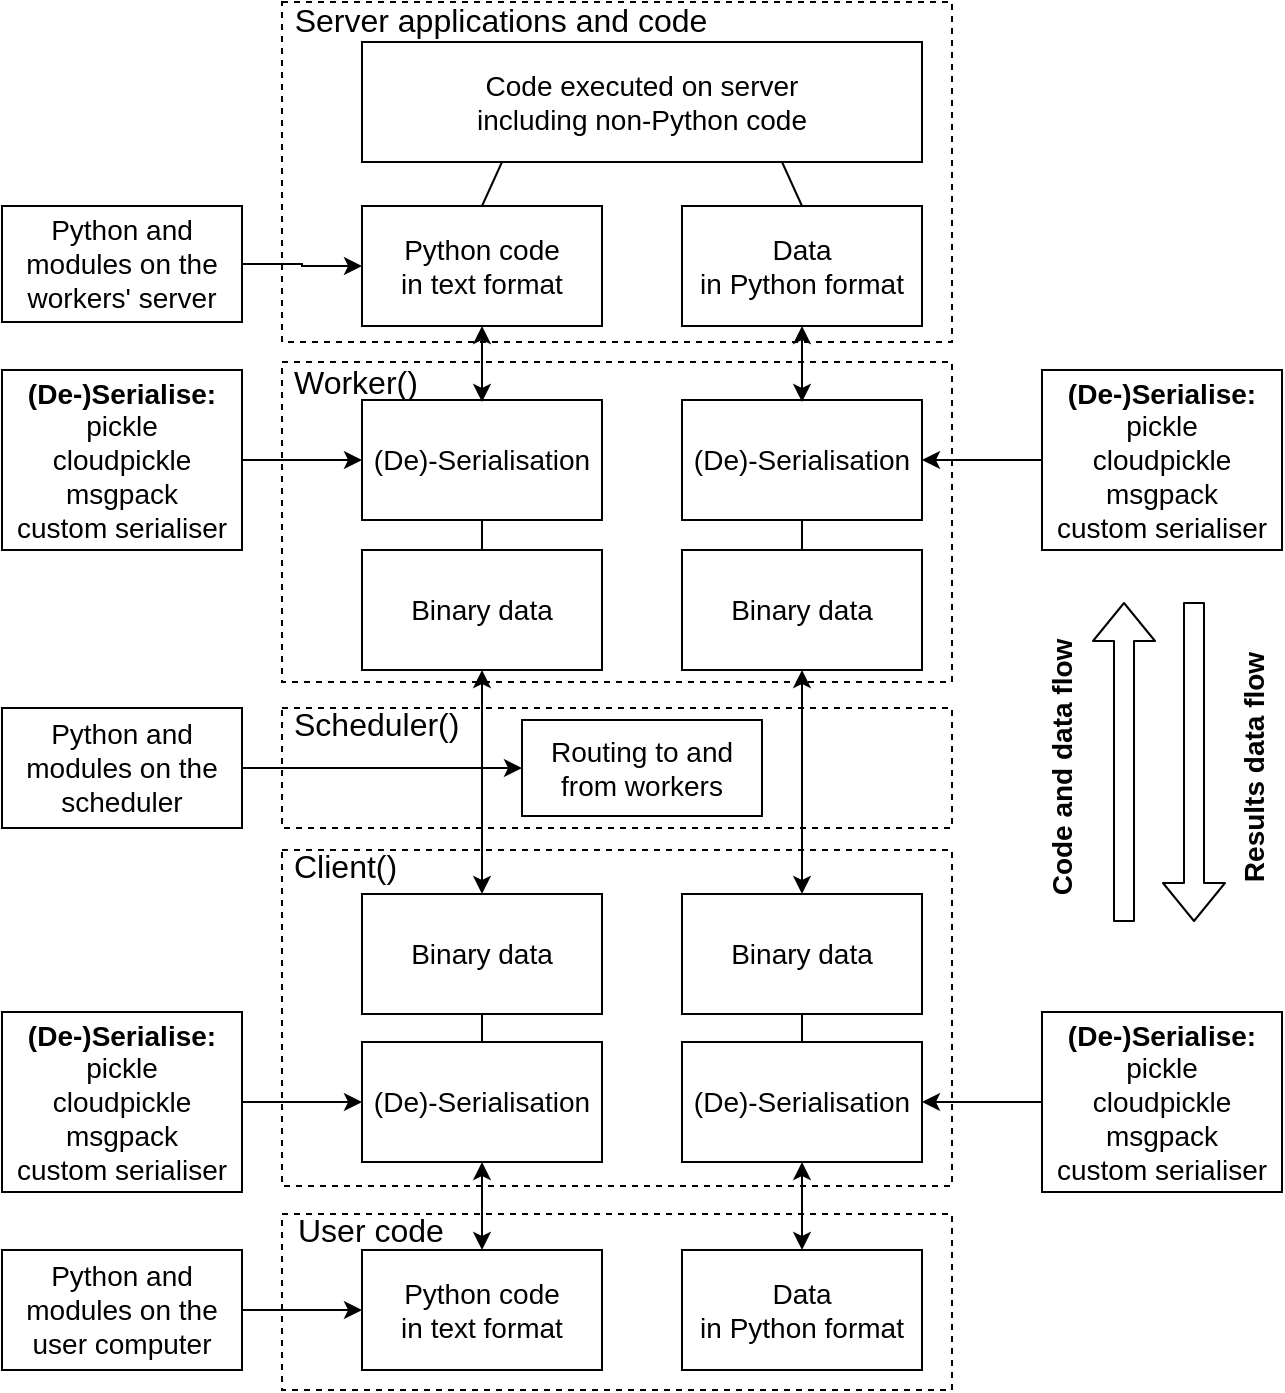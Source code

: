 <mxfile version="12.9.9" type="device" pages="2"><diagram id="jZCAvrAgf70trQNlXH8U" name="Page-1"><mxGraphModel dx="1086" dy="817" grid="1" gridSize="10" guides="1" tooltips="1" connect="1" arrows="1" fold="1" page="1" pageScale="1" pageWidth="1169" pageHeight="827" math="0" shadow="0"><root><mxCell id="0"/><mxCell id="1" parent="0"/><mxCell id="MZXpCZmrm0is-ONRcrEt-29" value="" style="rounded=0;whiteSpace=wrap;html=1;fontSize=14;dashed=1;fillColor=none;align=left;" parent="1" vertex="1"><mxGeometry x="220" y="100" width="335" height="170" as="geometry"/></mxCell><mxCell id="MZXpCZmrm0is-ONRcrEt-23" value="" style="rounded=0;whiteSpace=wrap;html=1;fontSize=14;dashed=1;fillColor=none;align=left;" parent="1" vertex="1"><mxGeometry x="220" y="706" width="335" height="88" as="geometry"/></mxCell><mxCell id="MZXpCZmrm0is-ONRcrEt-11" value="" style="rounded=0;whiteSpace=wrap;html=1;fontSize=14;dashed=1;fillColor=none;align=left;" parent="1" vertex="1"><mxGeometry x="220" y="524" width="335" height="168" as="geometry"/></mxCell><mxCell id="MZXpCZmrm0is-ONRcrEt-1" value="Python code&lt;br&gt;in text format" style="rounded=0;whiteSpace=wrap;html=1;fontSize=14;" parent="1" vertex="1"><mxGeometry x="260" y="724" width="120" height="60" as="geometry"/></mxCell><mxCell id="MZXpCZmrm0is-ONRcrEt-31" style="edgeStyle=orthogonalEdgeStyle;rounded=0;orthogonalLoop=1;jettySize=auto;html=1;entryX=0.5;entryY=1;entryDx=0;entryDy=0;fontSize=16;startArrow=classic;startFill=1;" parent="1" source="MZXpCZmrm0is-ONRcrEt-2" target="MZXpCZmrm0is-ONRcrEt-4" edge="1"><mxGeometry relative="1" as="geometry"/></mxCell><mxCell id="MZXpCZmrm0is-ONRcrEt-2" value="Data &lt;br&gt;in Python format" style="rounded=0;whiteSpace=wrap;html=1;fontSize=14;" parent="1" vertex="1"><mxGeometry x="420" y="724" width="120" height="60" as="geometry"/></mxCell><mxCell id="MZXpCZmrm0is-ONRcrEt-32" style="edgeStyle=orthogonalEdgeStyle;rounded=0;orthogonalLoop=1;jettySize=auto;html=1;startArrow=classic;startFill=1;fontSize=16;" parent="1" source="MZXpCZmrm0is-ONRcrEt-3" target="MZXpCZmrm0is-ONRcrEt-1" edge="1"><mxGeometry relative="1" as="geometry"/></mxCell><mxCell id="MZXpCZmrm0is-ONRcrEt-3" value="(De)-Serialisation" style="rounded=0;whiteSpace=wrap;html=1;fontSize=14;" parent="1" vertex="1"><mxGeometry x="260" y="620" width="120" height="60" as="geometry"/></mxCell><mxCell id="MZXpCZmrm0is-ONRcrEt-4" value="(De)-Serialisation" style="rounded=0;whiteSpace=wrap;html=1;fontSize=14;" parent="1" vertex="1"><mxGeometry x="420" y="620" width="120" height="60" as="geometry"/></mxCell><mxCell id="MZXpCZmrm0is-ONRcrEt-6" value="&lt;b&gt;(De-)&lt;/b&gt;&lt;b&gt;Serialise:&lt;/b&gt;&lt;br&gt;pickle&lt;br&gt;cloudpickle&lt;br&gt;msgpack&lt;br&gt;custom serialiser" style="rounded=0;whiteSpace=wrap;html=1;fontSize=14;" parent="1" vertex="1"><mxGeometry x="600" y="605" width="120" height="90" as="geometry"/></mxCell><mxCell id="MZXpCZmrm0is-ONRcrEt-8" value="&lt;b&gt;(De-)&lt;/b&gt;&lt;b&gt;Serialise:&lt;/b&gt;&lt;br&gt;pickle&lt;br&gt;cloudpickle&lt;br&gt;msgpack&lt;br&gt;custom serialiser" style="rounded=0;whiteSpace=wrap;html=1;fontSize=14;" parent="1" vertex="1"><mxGeometry x="80" y="605" width="120" height="90" as="geometry"/></mxCell><mxCell id="MZXpCZmrm0is-ONRcrEt-9" value="Binary data" style="rounded=0;whiteSpace=wrap;html=1;fontSize=14;" parent="1" vertex="1"><mxGeometry x="260" y="546" width="120" height="60" as="geometry"/></mxCell><mxCell id="MZXpCZmrm0is-ONRcrEt-10" value="Binary data" style="rounded=0;whiteSpace=wrap;html=1;fontSize=14;" parent="1" vertex="1"><mxGeometry x="420" y="546" width="120" height="60" as="geometry"/></mxCell><mxCell id="MZXpCZmrm0is-ONRcrEt-12" value="" style="rounded=0;whiteSpace=wrap;html=1;fontSize=14;dashed=1;fillColor=none;" parent="1" vertex="1"><mxGeometry x="220" y="453" width="335" height="60" as="geometry"/></mxCell><mxCell id="MZXpCZmrm0is-ONRcrEt-13" value="" style="rounded=0;whiteSpace=wrap;html=1;fontSize=14;dashed=1;fillColor=none;" parent="1" vertex="1"><mxGeometry x="220" y="280" width="335" height="160" as="geometry"/></mxCell><mxCell id="MZXpCZmrm0is-ONRcrEt-14" value="(De)-Serialisation" style="rounded=0;whiteSpace=wrap;html=1;fontSize=14;" parent="1" vertex="1"><mxGeometry x="260" y="299" width="120" height="60" as="geometry"/></mxCell><mxCell id="MZXpCZmrm0is-ONRcrEt-15" value="(De)-Serialisation" style="rounded=0;whiteSpace=wrap;html=1;fontSize=14;" parent="1" vertex="1"><mxGeometry x="420" y="299" width="120" height="60" as="geometry"/></mxCell><mxCell id="MZXpCZmrm0is-ONRcrEt-16" value="&lt;b&gt;(De-)&lt;/b&gt;&lt;b&gt;Serialise:&lt;/b&gt;&lt;br&gt;pickle&lt;br&gt;cloudpickle&lt;br&gt;msgpack&lt;br&gt;custom serialiser" style="rounded=0;whiteSpace=wrap;html=1;fontSize=14;" parent="1" vertex="1"><mxGeometry x="600" y="284" width="120" height="90" as="geometry"/></mxCell><mxCell id="MZXpCZmrm0is-ONRcrEt-17" value="&lt;b&gt;(De-)Serialise:&lt;/b&gt;&lt;br&gt;pickle&lt;br&gt;cloudpickle&lt;br&gt;msgpack&lt;br&gt;custom serialiser" style="rounded=0;whiteSpace=wrap;html=1;fontSize=14;" parent="1" vertex="1"><mxGeometry x="80" y="284" width="120" height="90" as="geometry"/></mxCell><mxCell id="MZXpCZmrm0is-ONRcrEt-18" value="Binary data" style="rounded=0;whiteSpace=wrap;html=1;fontSize=14;" parent="1" vertex="1"><mxGeometry x="260" y="374" width="120" height="60" as="geometry"/></mxCell><mxCell id="MZXpCZmrm0is-ONRcrEt-19" value="Binary data" style="rounded=0;whiteSpace=wrap;html=1;fontSize=14;" parent="1" vertex="1"><mxGeometry x="420" y="374" width="120" height="60" as="geometry"/></mxCell><mxCell id="MZXpCZmrm0is-ONRcrEt-20" value="&lt;span style=&quot;white-space: normal ; font-size: 16px&quot;&gt;Worker()&lt;/span&gt;" style="text;html=1;align=left;verticalAlign=middle;resizable=0;points=[];autosize=1;fontSize=16;" parent="1" vertex="1"><mxGeometry x="224" y="280" width="80" height="20" as="geometry"/></mxCell><mxCell id="MZXpCZmrm0is-ONRcrEt-21" value="&lt;span style=&quot;white-space: normal; font-size: 16px;&quot;&gt;Scheduler()&lt;/span&gt;" style="text;html=1;align=left;verticalAlign=middle;resizable=0;points=[];autosize=1;fontSize=16;" parent="1" vertex="1"><mxGeometry x="224" y="451" width="100" height="20" as="geometry"/></mxCell><mxCell id="MZXpCZmrm0is-ONRcrEt-22" value="&lt;span style=&quot;white-space: normal; font-size: 16px;&quot;&gt;Client()&lt;/span&gt;" style="text;html=1;align=left;verticalAlign=middle;resizable=0;points=[];autosize=1;fontSize=16;" parent="1" vertex="1"><mxGeometry x="224" y="522" width="70" height="20" as="geometry"/></mxCell><mxCell id="MZXpCZmrm0is-ONRcrEt-26" value="User code" style="text;html=1;align=left;verticalAlign=middle;resizable=0;points=[];autosize=1;fontSize=16;" parent="1" vertex="1"><mxGeometry x="226" y="704" width="90" height="20" as="geometry"/></mxCell><mxCell id="MZXpCZmrm0is-ONRcrEt-27" value="Python code&lt;br&gt;in text format" style="rounded=0;whiteSpace=wrap;html=1;fontSize=14;" parent="1" vertex="1"><mxGeometry x="260" y="202" width="120" height="60" as="geometry"/></mxCell><mxCell id="MZXpCZmrm0is-ONRcrEt-28" value="Data &lt;br&gt;in Python format" style="rounded=0;whiteSpace=wrap;html=1;fontSize=14;" parent="1" vertex="1"><mxGeometry x="420" y="202" width="120" height="60" as="geometry"/></mxCell><mxCell id="MZXpCZmrm0is-ONRcrEt-30" value="Server applications and code" style="text;html=1;align=center;verticalAlign=middle;resizable=0;points=[];autosize=1;fontSize=16;" parent="1" vertex="1"><mxGeometry x="219" y="99" width="220" height="20" as="geometry"/></mxCell><mxCell id="MZXpCZmrm0is-ONRcrEt-36" value="" style="endArrow=none;html=1;fontSize=16;entryX=0.5;entryY=1;entryDx=0;entryDy=0;exitX=0.5;exitY=0;exitDx=0;exitDy=0;" parent="1" source="MZXpCZmrm0is-ONRcrEt-3" target="MZXpCZmrm0is-ONRcrEt-9" edge="1"><mxGeometry width="50" height="50" relative="1" as="geometry"><mxPoint x="390" y="600" as="sourcePoint"/><mxPoint x="440" y="550" as="targetPoint"/></mxGeometry></mxCell><mxCell id="MZXpCZmrm0is-ONRcrEt-37" value="" style="endArrow=none;html=1;fontSize=16;entryX=0.5;entryY=1;entryDx=0;entryDy=0;exitX=0.5;exitY=0;exitDx=0;exitDy=0;" parent="1" source="MZXpCZmrm0is-ONRcrEt-4" target="MZXpCZmrm0is-ONRcrEt-10" edge="1"><mxGeometry width="50" height="50" relative="1" as="geometry"><mxPoint x="570" y="542" as="sourcePoint"/><mxPoint x="570" y="528" as="targetPoint"/></mxGeometry></mxCell><mxCell id="MZXpCZmrm0is-ONRcrEt-40" value="" style="endArrow=none;html=1;fontSize=16;entryX=0.5;entryY=1;entryDx=0;entryDy=0;exitX=0.5;exitY=0;exitDx=0;exitDy=0;" parent="1" source="MZXpCZmrm0is-ONRcrEt-19" target="MZXpCZmrm0is-ONRcrEt-15" edge="1"><mxGeometry width="50" height="50" relative="1" as="geometry"><mxPoint x="570" y="500" as="sourcePoint"/><mxPoint x="620" y="450" as="targetPoint"/></mxGeometry></mxCell><mxCell id="MZXpCZmrm0is-ONRcrEt-41" value="" style="endArrow=none;html=1;fontSize=16;entryX=0.5;entryY=1;entryDx=0;entryDy=0;" parent="1" source="MZXpCZmrm0is-ONRcrEt-18" target="MZXpCZmrm0is-ONRcrEt-14" edge="1"><mxGeometry width="50" height="50" relative="1" as="geometry"><mxPoint x="570" y="510" as="sourcePoint"/><mxPoint x="620" y="460" as="targetPoint"/></mxGeometry></mxCell><mxCell id="MZXpCZmrm0is-ONRcrEt-42" style="edgeStyle=orthogonalEdgeStyle;rounded=0;orthogonalLoop=1;jettySize=auto;html=1;entryX=0.5;entryY=1;entryDx=0;entryDy=0;fontSize=16;startArrow=classic;startFill=1;" parent="1" target="MZXpCZmrm0is-ONRcrEt-28" edge="1"><mxGeometry relative="1" as="geometry"><mxPoint x="480" y="300" as="sourcePoint"/><mxPoint x="560" y="374" as="targetPoint"/></mxGeometry></mxCell><mxCell id="MZXpCZmrm0is-ONRcrEt-43" style="edgeStyle=orthogonalEdgeStyle;rounded=0;orthogonalLoop=1;jettySize=auto;html=1;entryX=0.5;entryY=1;entryDx=0;entryDy=0;fontSize=16;startArrow=classic;startFill=1;" parent="1" target="MZXpCZmrm0is-ONRcrEt-27" edge="1"><mxGeometry relative="1" as="geometry"><mxPoint x="320" y="300" as="sourcePoint"/><mxPoint x="490" y="272" as="targetPoint"/></mxGeometry></mxCell><mxCell id="MZXpCZmrm0is-ONRcrEt-44" value="Code executed on server&lt;br&gt;including non-Python code" style="rounded=0;whiteSpace=wrap;html=1;fontSize=14;" parent="1" vertex="1"><mxGeometry x="260" y="120" width="280" height="60" as="geometry"/></mxCell><mxCell id="MZXpCZmrm0is-ONRcrEt-45" value="" style="endArrow=none;html=1;fontSize=16;entryX=0.5;entryY=0;entryDx=0;entryDy=0;exitX=0.75;exitY=1;exitDx=0;exitDy=0;" parent="1" source="MZXpCZmrm0is-ONRcrEt-44" target="MZXpCZmrm0is-ONRcrEt-28" edge="1"><mxGeometry width="50" height="50" relative="1" as="geometry"><mxPoint x="640" y="210" as="sourcePoint"/><mxPoint x="590" y="200" as="targetPoint"/></mxGeometry></mxCell><mxCell id="MZXpCZmrm0is-ONRcrEt-46" value="" style="endArrow=none;html=1;fontSize=16;entryX=0.5;entryY=0;entryDx=0;entryDy=0;exitX=0.25;exitY=1;exitDx=0;exitDy=0;" parent="1" source="MZXpCZmrm0is-ONRcrEt-44" target="MZXpCZmrm0is-ONRcrEt-27" edge="1"><mxGeometry width="50" height="50" relative="1" as="geometry"><mxPoint x="640" y="210" as="sourcePoint"/><mxPoint x="630" y="190" as="targetPoint"/></mxGeometry></mxCell><mxCell id="MZXpCZmrm0is-ONRcrEt-47" value="" style="endArrow=classic;html=1;fontSize=16;entryX=0;entryY=0.5;entryDx=0;entryDy=0;" parent="1" source="MZXpCZmrm0is-ONRcrEt-17" target="MZXpCZmrm0is-ONRcrEt-14" edge="1"><mxGeometry width="50" height="50" relative="1" as="geometry"><mxPoint x="90" y="480" as="sourcePoint"/><mxPoint x="140" y="430" as="targetPoint"/></mxGeometry></mxCell><mxCell id="MZXpCZmrm0is-ONRcrEt-48" value="" style="endArrow=classic;html=1;fontSize=16;entryX=1;entryY=0.5;entryDx=0;entryDy=0;exitX=0;exitY=0.5;exitDx=0;exitDy=0;" parent="1" source="MZXpCZmrm0is-ONRcrEt-16" target="MZXpCZmrm0is-ONRcrEt-15" edge="1"><mxGeometry width="50" height="50" relative="1" as="geometry"><mxPoint x="110" y="520" as="sourcePoint"/><mxPoint x="160" y="470" as="targetPoint"/></mxGeometry></mxCell><mxCell id="MZXpCZmrm0is-ONRcrEt-49" value="" style="endArrow=classic;html=1;fontSize=16;entryX=0;entryY=0.5;entryDx=0;entryDy=0;exitX=1;exitY=0.5;exitDx=0;exitDy=0;" parent="1" source="MZXpCZmrm0is-ONRcrEt-8" target="MZXpCZmrm0is-ONRcrEt-3" edge="1"><mxGeometry width="50" height="50" relative="1" as="geometry"><mxPoint x="80" y="510" as="sourcePoint"/><mxPoint x="130" y="460" as="targetPoint"/></mxGeometry></mxCell><mxCell id="MZXpCZmrm0is-ONRcrEt-50" value="" style="endArrow=classic;html=1;fontSize=16;entryX=1;entryY=0.5;entryDx=0;entryDy=0;exitX=0;exitY=0.5;exitDx=0;exitDy=0;" parent="1" source="MZXpCZmrm0is-ONRcrEt-6" target="MZXpCZmrm0is-ONRcrEt-4" edge="1"><mxGeometry width="50" height="50" relative="1" as="geometry"><mxPoint x="100" y="480" as="sourcePoint"/><mxPoint x="150" y="430" as="targetPoint"/></mxGeometry></mxCell><mxCell id="MZXpCZmrm0is-ONRcrEt-51" value="Routing to and from workers" style="rounded=0;whiteSpace=wrap;html=1;fillColor=none;fontSize=14;align=center;fontStyle=0" parent="1" vertex="1"><mxGeometry x="340" y="459" width="120" height="48" as="geometry"/></mxCell><mxCell id="MZXpCZmrm0is-ONRcrEt-52" value="" style="endArrow=classic;html=1;fontSize=14;startArrow=classic;startFill=1;endFill=1;" parent="1" source="MZXpCZmrm0is-ONRcrEt-10" target="MZXpCZmrm0is-ONRcrEt-19" edge="1"><mxGeometry width="50" height="50" relative="1" as="geometry"><mxPoint x="600" y="490" as="sourcePoint"/><mxPoint x="650" y="440" as="targetPoint"/></mxGeometry></mxCell><mxCell id="MZXpCZmrm0is-ONRcrEt-53" value="" style="endArrow=classic;html=1;fontSize=14;startArrow=classic;startFill=1;endFill=1;entryX=0.5;entryY=1;entryDx=0;entryDy=0;" parent="1" source="MZXpCZmrm0is-ONRcrEt-9" target="MZXpCZmrm0is-ONRcrEt-18" edge="1"><mxGeometry width="50" height="50" relative="1" as="geometry"><mxPoint x="490.0" y="556" as="sourcePoint"/><mxPoint x="490.0" y="444" as="targetPoint"/></mxGeometry></mxCell><mxCell id="MZXpCZmrm0is-ONRcrEt-54" value="Code and data flow" style="text;html=1;align=center;verticalAlign=middle;resizable=0;points=[];autosize=1;fontSize=14;fontStyle=1;rotation=-90;" parent="1" vertex="1"><mxGeometry x="540" y="473" width="140" height="20" as="geometry"/></mxCell><mxCell id="MZXpCZmrm0is-ONRcrEt-55" value="" style="shape=flexArrow;endArrow=classic;html=1;fontSize=14;" parent="1" edge="1"><mxGeometry width="50" height="50" relative="1" as="geometry"><mxPoint x="641" y="560" as="sourcePoint"/><mxPoint x="641" y="400" as="targetPoint"/></mxGeometry></mxCell><mxCell id="MZXpCZmrm0is-ONRcrEt-56" value="" style="shape=flexArrow;endArrow=classic;html=1;fontSize=14;" parent="1" edge="1"><mxGeometry width="50" height="50" relative="1" as="geometry"><mxPoint x="676" y="400" as="sourcePoint"/><mxPoint x="676" y="560" as="targetPoint"/></mxGeometry></mxCell><mxCell id="MZXpCZmrm0is-ONRcrEt-57" value="Results data flow" style="text;html=1;align=center;verticalAlign=middle;resizable=0;points=[];autosize=1;fontSize=14;fontStyle=1;rotation=-90;" parent="1" vertex="1"><mxGeometry x="641" y="473" width="130" height="20" as="geometry"/></mxCell><mxCell id="pAP31QjzDPba3B_YBVgi-3" style="edgeStyle=orthogonalEdgeStyle;rounded=0;orthogonalLoop=1;jettySize=auto;html=1;entryX=0;entryY=0.5;entryDx=0;entryDy=0;" edge="1" parent="1" source="pAP31QjzDPba3B_YBVgi-1" target="MZXpCZmrm0is-ONRcrEt-27"><mxGeometry relative="1" as="geometry"/></mxCell><mxCell id="pAP31QjzDPba3B_YBVgi-1" value="&lt;font style=&quot;font-size: 14px&quot;&gt;Python and &lt;br&gt;modules on the workers' server&lt;/font&gt;" style="rounded=0;whiteSpace=wrap;html=1;" vertex="1" parent="1"><mxGeometry x="80" y="202" width="120" height="58" as="geometry"/></mxCell><mxCell id="pAP31QjzDPba3B_YBVgi-4" style="edgeStyle=orthogonalEdgeStyle;rounded=0;orthogonalLoop=1;jettySize=auto;html=1;entryX=0;entryY=0.5;entryDx=0;entryDy=0;" edge="1" parent="1" source="pAP31QjzDPba3B_YBVgi-2" target="MZXpCZmrm0is-ONRcrEt-1"><mxGeometry relative="1" as="geometry"/></mxCell><mxCell id="pAP31QjzDPba3B_YBVgi-2" value="&lt;font style=&quot;font-size: 14px&quot;&gt;Python and &lt;br&gt;modules on the user computer&lt;/font&gt;" style="rounded=0;whiteSpace=wrap;html=1;" vertex="1" parent="1"><mxGeometry x="80" y="724" width="120" height="60" as="geometry"/></mxCell><mxCell id="pAP31QjzDPba3B_YBVgi-7" value="&lt;font style=&quot;font-size: 14px&quot;&gt;Python and &lt;br&gt;modules on the scheduler&lt;/font&gt;" style="rounded=0;whiteSpace=wrap;html=1;" vertex="1" parent="1"><mxGeometry x="80" y="453" width="120" height="60" as="geometry"/></mxCell><mxCell id="pAP31QjzDPba3B_YBVgi-8" style="edgeStyle=orthogonalEdgeStyle;rounded=0;orthogonalLoop=1;jettySize=auto;html=1;entryX=0;entryY=0.5;entryDx=0;entryDy=0;exitX=1;exitY=0.5;exitDx=0;exitDy=0;" edge="1" source="pAP31QjzDPba3B_YBVgi-7" parent="1" target="MZXpCZmrm0is-ONRcrEt-51"><mxGeometry relative="1" as="geometry"><mxPoint x="210" y="1097" as="sourcePoint"/><mxPoint x="260" y="483" as="targetPoint"/></mxGeometry></mxCell></root></mxGraphModel></diagram><diagram id="QzYEc09s5pbyuFdd03_W" name="Page-2"><mxGraphModel dx="621" dy="467" grid="1" gridSize="10" guides="1" tooltips="1" connect="1" arrows="1" fold="1" page="1" pageScale="1" pageWidth="1169" pageHeight="827" math="0" shadow="0"><root><mxCell id="DAztzkgDhv04CY6Obvi--0"/><mxCell id="DAztzkgDhv04CY6Obvi--1" parent="DAztzkgDhv04CY6Obvi--0"/><mxCell id="DAztzkgDhv04CY6Obvi--2" value="&lt;font face=&quot;Courier New&quot;&gt;&amp;nbsp;client.submit(inc, 10)&lt;/font&gt;" style="text;html=1;align=center;verticalAlign=middle;resizable=0;points=[];autosize=1;" vertex="1" parent="DAztzkgDhv04CY6Obvi--1"><mxGeometry x="120" y="160" width="180" height="20" as="geometry"/></mxCell><mxCell id="DAztzkgDhv04CY6Obvi--3" value="Single function call" style="text;html=1;align=center;verticalAlign=middle;resizable=0;points=[];autosize=1;fontStyle=1" vertex="1" parent="DAztzkgDhv04CY6Obvi--1"><mxGeometry x="150" y="70" width="130" height="20" as="geometry"/></mxCell><mxCell id="DAztzkgDhv04CY6Obvi--4" value="function" style="text;html=1;align=center;verticalAlign=middle;resizable=0;points=[];autosize=1;" vertex="1" parent="DAztzkgDhv04CY6Obvi--1"><mxGeometry x="200" y="110" width="60" height="20" as="geometry"/></mxCell><mxCell id="DAztzkgDhv04CY6Obvi--5" value="data" style="text;html=1;align=center;verticalAlign=middle;resizable=0;points=[];autosize=1;" vertex="1" parent="DAztzkgDhv04CY6Obvi--1"><mxGeometry x="260" y="110" width="40" height="20" as="geometry"/></mxCell><mxCell id="DAztzkgDhv04CY6Obvi--6" value="&lt;div&gt;&lt;font face=&quot;Courier New&quot;&gt;def inc(x):&lt;/font&gt;&lt;/div&gt;&lt;div&gt;&lt;font face=&quot;Courier New&quot;&gt;&amp;nbsp; &amp;nbsp; return x + 1&lt;/font&gt;&lt;/div&gt;" style="text;html=1;align=left;verticalAlign=middle;resizable=0;points=[];autosize=1;" vertex="1" parent="DAztzkgDhv04CY6Obvi--1"><mxGeometry x="110" y="260" width="130" height="40" as="geometry"/></mxCell><mxCell id="DAztzkgDhv04CY6Obvi--7" value="Serialised&amp;nbsp;&lt;br&gt;package" style="rounded=0;whiteSpace=wrap;html=1;" vertex="1" parent="DAztzkgDhv04CY6Obvi--1"><mxGeometry x="170" y="330" width="120" height="60" as="geometry"/></mxCell><mxCell id="DAztzkgDhv04CY6Obvi--8" value="" style="endArrow=classic;html=1;exitX=0.54;exitY=1.107;exitDx=0;exitDy=0;exitPerimeter=0;entryX=0.68;entryY=-0.036;entryDx=0;entryDy=0;entryPerimeter=0;" edge="1" parent="DAztzkgDhv04CY6Obvi--1" source="DAztzkgDhv04CY6Obvi--4" target="DAztzkgDhv04CY6Obvi--2"><mxGeometry width="50" height="50" relative="1" as="geometry"><mxPoint x="340" y="300" as="sourcePoint"/><mxPoint x="390" y="250" as="targetPoint"/></mxGeometry></mxCell><mxCell id="DAztzkgDhv04CY6Obvi--9" value="" style="endArrow=classic;html=1;entryX=0.864;entryY=-0.036;entryDx=0;entryDy=0;entryPerimeter=0;exitX=0.461;exitY=1.093;exitDx=0;exitDy=0;exitPerimeter=0;" edge="1" parent="DAztzkgDhv04CY6Obvi--1" source="DAztzkgDhv04CY6Obvi--5" target="DAztzkgDhv04CY6Obvi--2"><mxGeometry width="50" height="50" relative="1" as="geometry"><mxPoint x="278" y="140" as="sourcePoint"/><mxPoint x="247.9" y="192.72" as="targetPoint"/></mxGeometry></mxCell><mxCell id="DAztzkgDhv04CY6Obvi--10" value="" style="endArrow=classic;html=1;exitX=0.709;exitY=1.05;exitDx=0;exitDy=0;exitPerimeter=0;entryX=0.452;entryY=-0.018;entryDx=0;entryDy=0;entryPerimeter=0;" edge="1" parent="DAztzkgDhv04CY6Obvi--1" source="DAztzkgDhv04CY6Obvi--2" target="DAztzkgDhv04CY6Obvi--6"><mxGeometry width="50" height="50" relative="1" as="geometry"><mxPoint x="340.44" y="220.14" as="sourcePoint"/><mxPoint x="288.4" y="191" as="targetPoint"/></mxGeometry></mxCell><mxCell id="DAztzkgDhv04CY6Obvi--11" value="" style="endArrow=classic;html=1;exitX=0.864;exitY=1.136;exitDx=0;exitDy=0;exitPerimeter=0;entryX=0.75;entryY=0;entryDx=0;entryDy=0;" edge="1" parent="DAztzkgDhv04CY6Obvi--1" source="DAztzkgDhv04CY6Obvi--2" target="DAztzkgDhv04CY6Obvi--7"><mxGeometry width="50" height="50" relative="1" as="geometry"><mxPoint x="257.62" y="191" as="sourcePoint"/><mxPoint x="189.55" y="268.16" as="targetPoint"/></mxGeometry></mxCell><mxCell id="DAztzkgDhv04CY6Obvi--12" value="" style="endArrow=classic;html=1;exitX=0.469;exitY=1.039;exitDx=0;exitDy=0;exitPerimeter=0;entryX=0.25;entryY=0;entryDx=0;entryDy=0;" edge="1" parent="DAztzkgDhv04CY6Obvi--1" source="DAztzkgDhv04CY6Obvi--6" target="DAztzkgDhv04CY6Obvi--7"><mxGeometry width="50" height="50" relative="1" as="geometry"><mxPoint x="285.52" y="192.72" as="sourcePoint"/><mxPoint x="270" y="340" as="targetPoint"/></mxGeometry></mxCell><mxCell id="DAztzkgDhv04CY6Obvi--14" value="&lt;span style=&quot;font-family: &amp;#34;courier new&amp;#34;&quot;&gt;client.map(inc, [2, 4, 6])&lt;/span&gt;" style="text;html=1;align=center;verticalAlign=middle;resizable=0;points=[];autosize=1;" vertex="1" parent="DAztzkgDhv04CY6Obvi--1"><mxGeometry x="392" y="160" width="200" height="20" as="geometry"/></mxCell><mxCell id="DAztzkgDhv04CY6Obvi--15" value="Multiple function call" style="text;html=1;align=center;verticalAlign=middle;resizable=0;points=[];autosize=1;fontStyle=1" vertex="1" parent="DAztzkgDhv04CY6Obvi--1"><mxGeometry x="432" y="70" width="130" height="20" as="geometry"/></mxCell><mxCell id="DAztzkgDhv04CY6Obvi--16" value="function" style="text;html=1;align=center;verticalAlign=middle;resizable=0;points=[];autosize=1;" vertex="1" parent="DAztzkgDhv04CY6Obvi--1"><mxGeometry x="482" y="110" width="60" height="20" as="geometry"/></mxCell><mxCell id="DAztzkgDhv04CY6Obvi--17" value="data" style="text;html=1;align=center;verticalAlign=middle;resizable=0;points=[];autosize=1;" vertex="1" parent="DAztzkgDhv04CY6Obvi--1"><mxGeometry x="542" y="110" width="40" height="20" as="geometry"/></mxCell><mxCell id="DAztzkgDhv04CY6Obvi--18" value="&lt;div&gt;&lt;font face=&quot;Courier New&quot;&gt;def inc(x):&lt;/font&gt;&lt;/div&gt;&lt;div&gt;&lt;font face=&quot;Courier New&quot;&gt;&amp;nbsp; &amp;nbsp; return x + 1&lt;/font&gt;&lt;/div&gt;" style="text;html=1;align=left;verticalAlign=middle;resizable=0;points=[];autosize=1;" vertex="1" parent="DAztzkgDhv04CY6Obvi--1"><mxGeometry x="392" y="260" width="130" height="40" as="geometry"/></mxCell><mxCell id="DAztzkgDhv04CY6Obvi--19" value="Serialised&amp;nbsp;&lt;br&gt;package" style="rounded=0;whiteSpace=wrap;html=1;" vertex="1" parent="DAztzkgDhv04CY6Obvi--1"><mxGeometry x="452" y="330" width="120" height="60" as="geometry"/></mxCell><mxCell id="DAztzkgDhv04CY6Obvi--20" value="" style="endArrow=classic;html=1;exitX=0.54;exitY=1.107;exitDx=0;exitDy=0;exitPerimeter=0;" edge="1" source="DAztzkgDhv04CY6Obvi--16" target="DAztzkgDhv04CY6Obvi--14" parent="DAztzkgDhv04CY6Obvi--1"><mxGeometry width="50" height="50" relative="1" as="geometry"><mxPoint x="622" y="300" as="sourcePoint"/><mxPoint x="672" y="250" as="targetPoint"/></mxGeometry></mxCell><mxCell id="DAztzkgDhv04CY6Obvi--21" value="" style="endArrow=classic;html=1;entryX=0.786;entryY=0.079;entryDx=0;entryDy=0;entryPerimeter=0;exitX=0.461;exitY=1.093;exitDx=0;exitDy=0;exitPerimeter=0;" edge="1" source="DAztzkgDhv04CY6Obvi--17" target="DAztzkgDhv04CY6Obvi--14" parent="DAztzkgDhv04CY6Obvi--1"><mxGeometry width="50" height="50" relative="1" as="geometry"><mxPoint x="560" y="140" as="sourcePoint"/><mxPoint x="529.9" y="192.72" as="targetPoint"/></mxGeometry></mxCell><mxCell id="DAztzkgDhv04CY6Obvi--22" value="" style="endArrow=classic;html=1;exitX=0.475;exitY=0.993;exitDx=0;exitDy=0;exitPerimeter=0;entryX=0.397;entryY=0.039;entryDx=0;entryDy=0;entryPerimeter=0;" edge="1" source="DAztzkgDhv04CY6Obvi--14" target="DAztzkgDhv04CY6Obvi--18" parent="DAztzkgDhv04CY6Obvi--1"><mxGeometry width="50" height="50" relative="1" as="geometry"><mxPoint x="622.44" y="220.14" as="sourcePoint"/><mxPoint x="570.4" y="191" as="targetPoint"/></mxGeometry></mxCell><mxCell id="DAztzkgDhv04CY6Obvi--23" value="" style="endArrow=classic;html=1;exitX=0.769;exitY=1.079;exitDx=0;exitDy=0;exitPerimeter=0;entryX=0.75;entryY=0;entryDx=0;entryDy=0;" edge="1" source="DAztzkgDhv04CY6Obvi--14" target="DAztzkgDhv04CY6Obvi--19" parent="DAztzkgDhv04CY6Obvi--1"><mxGeometry width="50" height="50" relative="1" as="geometry"><mxPoint x="539.62" y="191" as="sourcePoint"/><mxPoint x="471.55" y="268.16" as="targetPoint"/></mxGeometry></mxCell><mxCell id="DAztzkgDhv04CY6Obvi--24" value="" style="endArrow=classic;html=1;exitX=0.469;exitY=1.039;exitDx=0;exitDy=0;exitPerimeter=0;entryX=0.25;entryY=0;entryDx=0;entryDy=0;" edge="1" source="DAztzkgDhv04CY6Obvi--18" target="DAztzkgDhv04CY6Obvi--19" parent="DAztzkgDhv04CY6Obvi--1"><mxGeometry width="50" height="50" relative="1" as="geometry"><mxPoint x="567.52" y="192.72" as="sourcePoint"/><mxPoint x="552" y="340" as="targetPoint"/></mxGeometry></mxCell></root></mxGraphModel></diagram></mxfile>